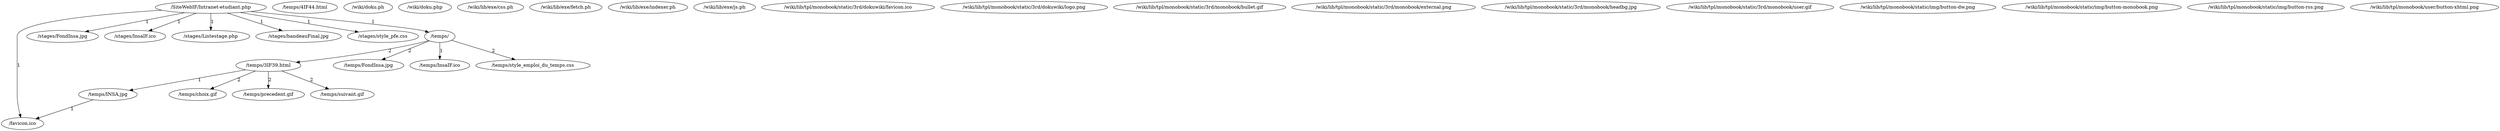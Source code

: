 digraph {
	"/SiteWebIF/Intranet-etudiant.php";
	"/favicon.ico";
	"/stages/FondInsa.jpg";
	"/stages/InsaIF.ico";
	"/stages/Listestage.php";
	"/stages/bandeauFinal.jpg";
	"/stages/style_pfe.css";
	"/temps/";
	"/temps/3IF39.html";
	"/temps/4IF44.html";
	"/temps/FondInsa.jpg";
	"/temps/INSA.jpg";
	"/temps/InsaIF.ico";
	"/temps/choix.gif";
	"/temps/precedent.gif";
	"/temps/style_emploi_du_temps.css";
	"/temps/suivant.gif";
	"/wiki/doku.ph";
	"/wiki/doku.php";
	"/wiki/lib/exe/css.ph";
	"/wiki/lib/exe/fetch.ph";
	"/wiki/lib/exe/indexer.ph";
	"/wiki/lib/exe/js.ph";
	"/wiki/lib/tpl/monobook/static/3rd/dokuwiki/favicon.ico";
	"/wiki/lib/tpl/monobook/static/3rd/dokuwiki/logo.png";
	"/wiki/lib/tpl/monobook/static/3rd/monobook/bullet.gif";
	"/wiki/lib/tpl/monobook/static/3rd/monobook/external.png";
	"/wiki/lib/tpl/monobook/static/3rd/monobook/headbg.jpg";
	"/wiki/lib/tpl/monobook/static/3rd/monobook/user.gif";
	"/wiki/lib/tpl/monobook/static/img/button-dw.png";
	"/wiki/lib/tpl/monobook/static/img/button-monobook.png";
	"/wiki/lib/tpl/monobook/static/img/button-rss.png";
	"/wiki/lib/tpl/monobook/user/button-xhtml.png";

	"/SiteWebIF/Intranet-etudiant.php" -> "/favicon.ico" [label="1"];	"/temps/INSA.jpg" -> "/favicon.ico" [label="1"];
	"/SiteWebIF/Intranet-etudiant.php" -> "/stages/FondInsa.jpg" [label="1"];
	"/SiteWebIF/Intranet-etudiant.php" -> "/stages/InsaIF.ico" [label="1"];
	"/SiteWebIF/Intranet-etudiant.php" -> "/stages/Listestage.php" [label="1"];
	"/SiteWebIF/Intranet-etudiant.php" -> "/stages/bandeauFinal.jpg" [label="1"];
	"/SiteWebIF/Intranet-etudiant.php" -> "/stages/style_pfe.css" [label="1"];
	"/SiteWebIF/Intranet-etudiant.php" -> "/temps/" [label="1"];
	"/temps/" -> "/temps/3IF39.html" [label="2"];

	"/temps/" -> "/temps/FondInsa.jpg" [label="2"];
	"/temps/3IF39.html" -> "/temps/INSA.jpg" [label="1"];
	"/temps/" -> "/temps/InsaIF.ico" [label="1"];
	"/temps/3IF39.html" -> "/temps/choix.gif" [label="2"];
	"/temps/3IF39.html" -> "/temps/precedent.gif" [label="2"];
	"/temps/" -> "/temps/style_emploi_du_temps.css" [label="2"];
	"/temps/3IF39.html" -> "/temps/suivant.gif" [label="2"];
















}